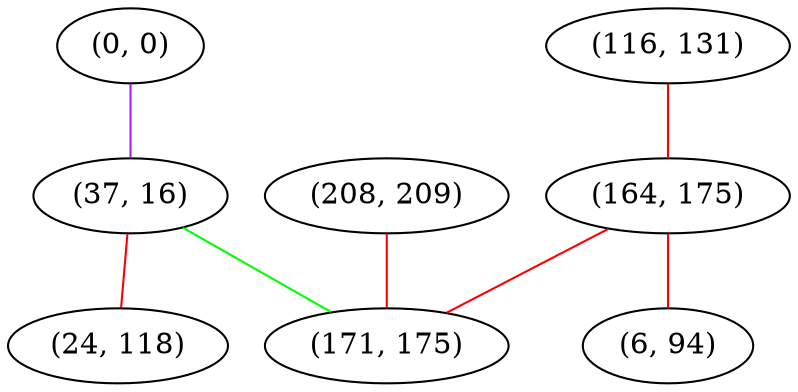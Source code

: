 graph "" {
"(208, 209)";
"(0, 0)";
"(116, 131)";
"(37, 16)";
"(164, 175)";
"(6, 94)";
"(24, 118)";
"(171, 175)";
"(208, 209)" -- "(171, 175)"  [color=red, key=0, weight=1];
"(0, 0)" -- "(37, 16)"  [color=purple, key=0, weight=4];
"(116, 131)" -- "(164, 175)"  [color=red, key=0, weight=1];
"(37, 16)" -- "(171, 175)"  [color=green, key=0, weight=2];
"(37, 16)" -- "(24, 118)"  [color=red, key=0, weight=1];
"(164, 175)" -- "(171, 175)"  [color=red, key=0, weight=1];
"(164, 175)" -- "(6, 94)"  [color=red, key=0, weight=1];
}
